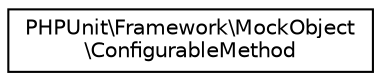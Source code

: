 digraph "Graphical Class Hierarchy"
{
  edge [fontname="Helvetica",fontsize="10",labelfontname="Helvetica",labelfontsize="10"];
  node [fontname="Helvetica",fontsize="10",shape=record];
  rankdir="LR";
  Node0 [label="PHPUnit\\Framework\\MockObject\l\\ConfigurableMethod",height=0.2,width=0.4,color="black", fillcolor="white", style="filled",URL="$classPHPUnit_1_1Framework_1_1MockObject_1_1ConfigurableMethod.html"];
}
